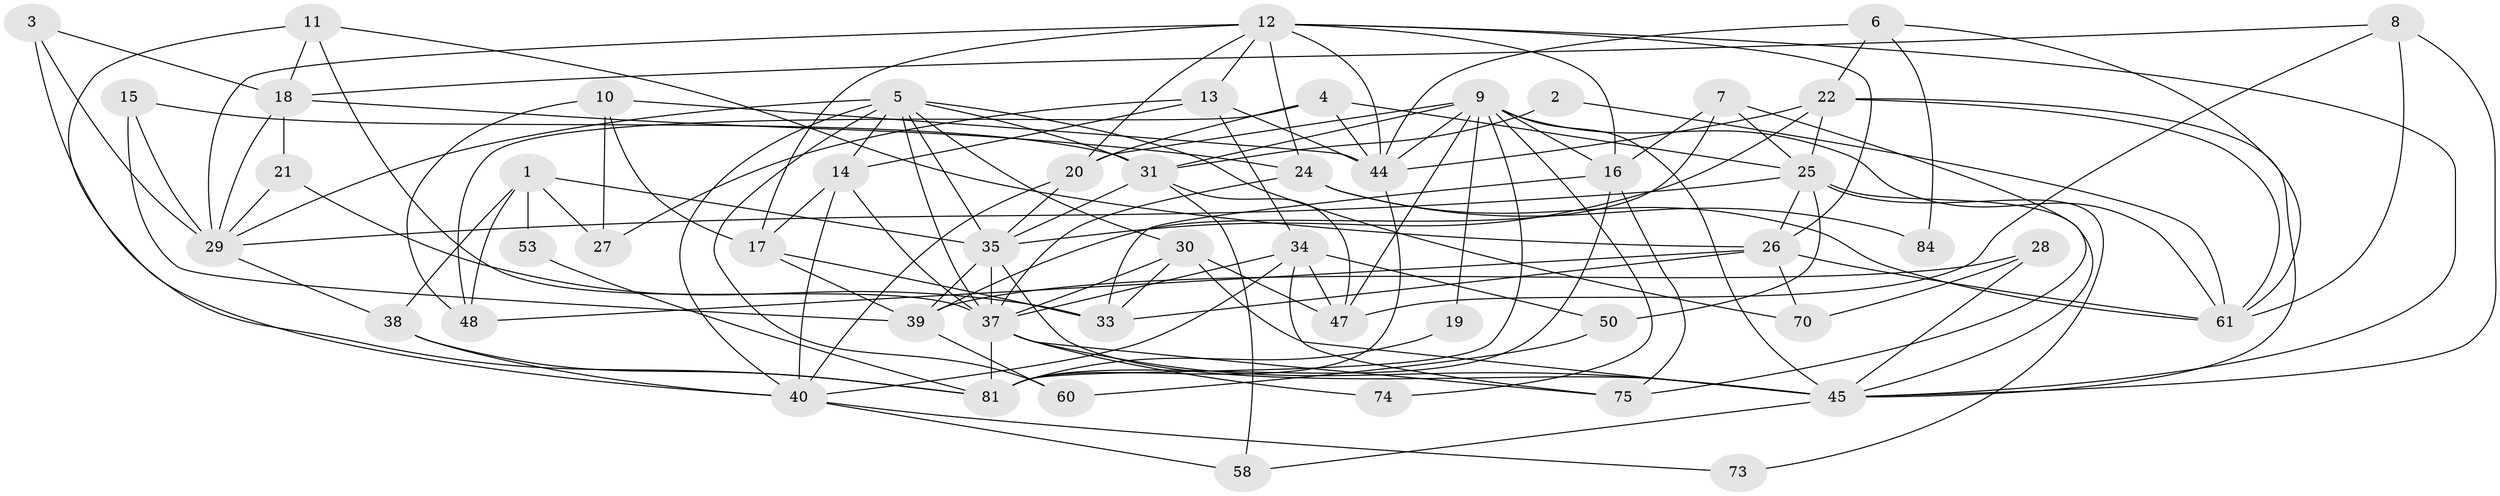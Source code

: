 // Generated by graph-tools (version 1.1) at 2025/52/02/27/25 19:52:04]
// undirected, 52 vertices, 134 edges
graph export_dot {
graph [start="1"]
  node [color=gray90,style=filled];
  1 [super="+72"];
  2;
  3;
  4;
  5 [super="+79"];
  6 [super="+68"];
  7;
  8 [super="+41"];
  9 [super="+54"];
  10 [super="+55"];
  11 [super="+67"];
  12 [super="+63"];
  13 [super="+77"];
  14 [super="+71"];
  15 [super="+76"];
  16 [super="+42"];
  17 [super="+56"];
  18 [super="+64"];
  19;
  20 [super="+52"];
  21 [super="+23"];
  22 [super="+83"];
  24 [super="+49"];
  25 [super="+43"];
  26 [super="+51"];
  27;
  28;
  29 [super="+80"];
  30 [super="+46"];
  31 [super="+32"];
  33 [super="+65"];
  34 [super="+86"];
  35 [super="+36"];
  37 [super="+69"];
  38 [super="+66"];
  39 [super="+87"];
  40 [super="+78"];
  44 [super="+62"];
  45 [super="+57"];
  47 [super="+59"];
  48;
  50;
  53;
  58;
  60;
  61 [super="+85"];
  70;
  73;
  74;
  75;
  81 [super="+82"];
  84;
  1 -- 48;
  1 -- 35;
  1 -- 53;
  1 -- 38;
  1 -- 27;
  2 -- 31;
  2 -- 61;
  3 -- 81;
  3 -- 29;
  3 -- 18;
  4 -- 20;
  4 -- 48;
  4 -- 25;
  4 -- 44;
  5 -- 30;
  5 -- 60;
  5 -- 70;
  5 -- 35;
  5 -- 37;
  5 -- 31;
  5 -- 29;
  5 -- 40;
  5 -- 14;
  6 -- 44;
  6 -- 84;
  6 -- 61;
  6 -- 22;
  7 -- 25;
  7 -- 75;
  7 -- 39;
  7 -- 16;
  8 -- 45;
  8 -- 47;
  8 -- 18;
  8 -- 61;
  9 -- 19;
  9 -- 81;
  9 -- 74;
  9 -- 44;
  9 -- 45;
  9 -- 31;
  9 -- 16;
  9 -- 20;
  9 -- 47;
  9 -- 61;
  10 -- 48;
  10 -- 27;
  10 -- 17;
  10 -- 44;
  11 -- 40;
  11 -- 37;
  11 -- 26;
  11 -- 18;
  12 -- 16;
  12 -- 17;
  12 -- 29;
  12 -- 45;
  12 -- 24;
  12 -- 20;
  12 -- 26;
  12 -- 44;
  12 -- 13;
  13 -- 27;
  13 -- 34;
  13 -- 14;
  13 -- 44;
  14 -- 40;
  14 -- 37;
  14 -- 17;
  15 -- 31;
  15 -- 39;
  15 -- 29;
  16 -- 33;
  16 -- 81;
  16 -- 75;
  17 -- 33;
  17 -- 39 [weight=2];
  18 -- 24;
  18 -- 21;
  18 -- 29;
  19 -- 81;
  20 -- 40;
  20 -- 35 [weight=2];
  21 -- 29;
  21 -- 33;
  22 -- 45;
  22 -- 35;
  22 -- 25;
  22 -- 61;
  22 -- 44;
  24 -- 84;
  24 -- 61;
  24 -- 37;
  25 -- 29;
  25 -- 50;
  25 -- 73;
  25 -- 45;
  25 -- 26;
  26 -- 48;
  26 -- 33;
  26 -- 70;
  26 -- 61;
  28 -- 70;
  28 -- 45;
  28 -- 39;
  29 -- 38;
  30 -- 45;
  30 -- 37;
  30 -- 33;
  30 -- 47;
  31 -- 58;
  31 -- 47;
  31 -- 35;
  34 -- 47 [weight=2];
  34 -- 50;
  34 -- 75;
  34 -- 40;
  34 -- 37;
  35 -- 39;
  35 -- 37;
  35 -- 45;
  37 -- 45;
  37 -- 81;
  37 -- 74;
  37 -- 75;
  38 -- 40;
  38 -- 81;
  39 -- 60;
  40 -- 73;
  40 -- 58;
  44 -- 81;
  45 -- 58;
  50 -- 60;
  53 -- 81;
}
